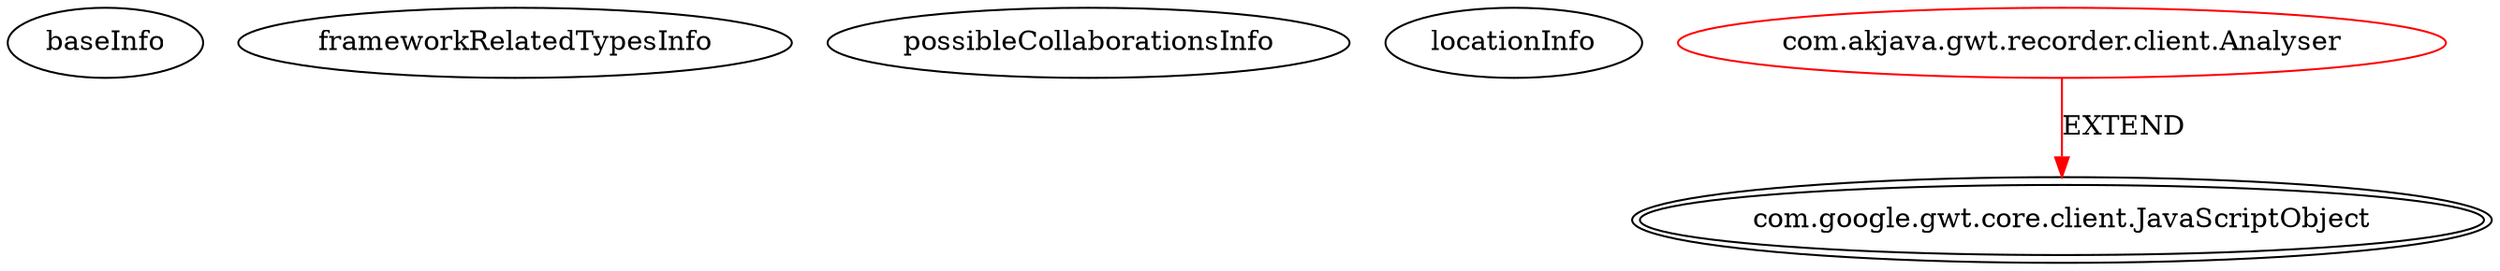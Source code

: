 digraph {
baseInfo[graphId=649,category="extension_graph",isAnonymous=false,possibleRelation=false]
frameworkRelatedTypesInfo[0="com.google.gwt.core.client.JavaScriptObject"]
possibleCollaborationsInfo[]
locationInfo[projectName="akjava-GWTRecorderjs",filePath="/akjava-GWTRecorderjs/GWTRecorderjs-master/src/com/akjava/gwt/recorder/client/Analyser.java",contextSignature="Analyser",graphId="649"]
0[label="com.akjava.gwt.recorder.client.Analyser",vertexType="ROOT_CLIENT_CLASS_DECLARATION",isFrameworkType=false,color=red]
1[label="com.google.gwt.core.client.JavaScriptObject",vertexType="FRAMEWORK_CLASS_TYPE",isFrameworkType=true,peripheries=2]
0->1[label="EXTEND",color=red]
}
